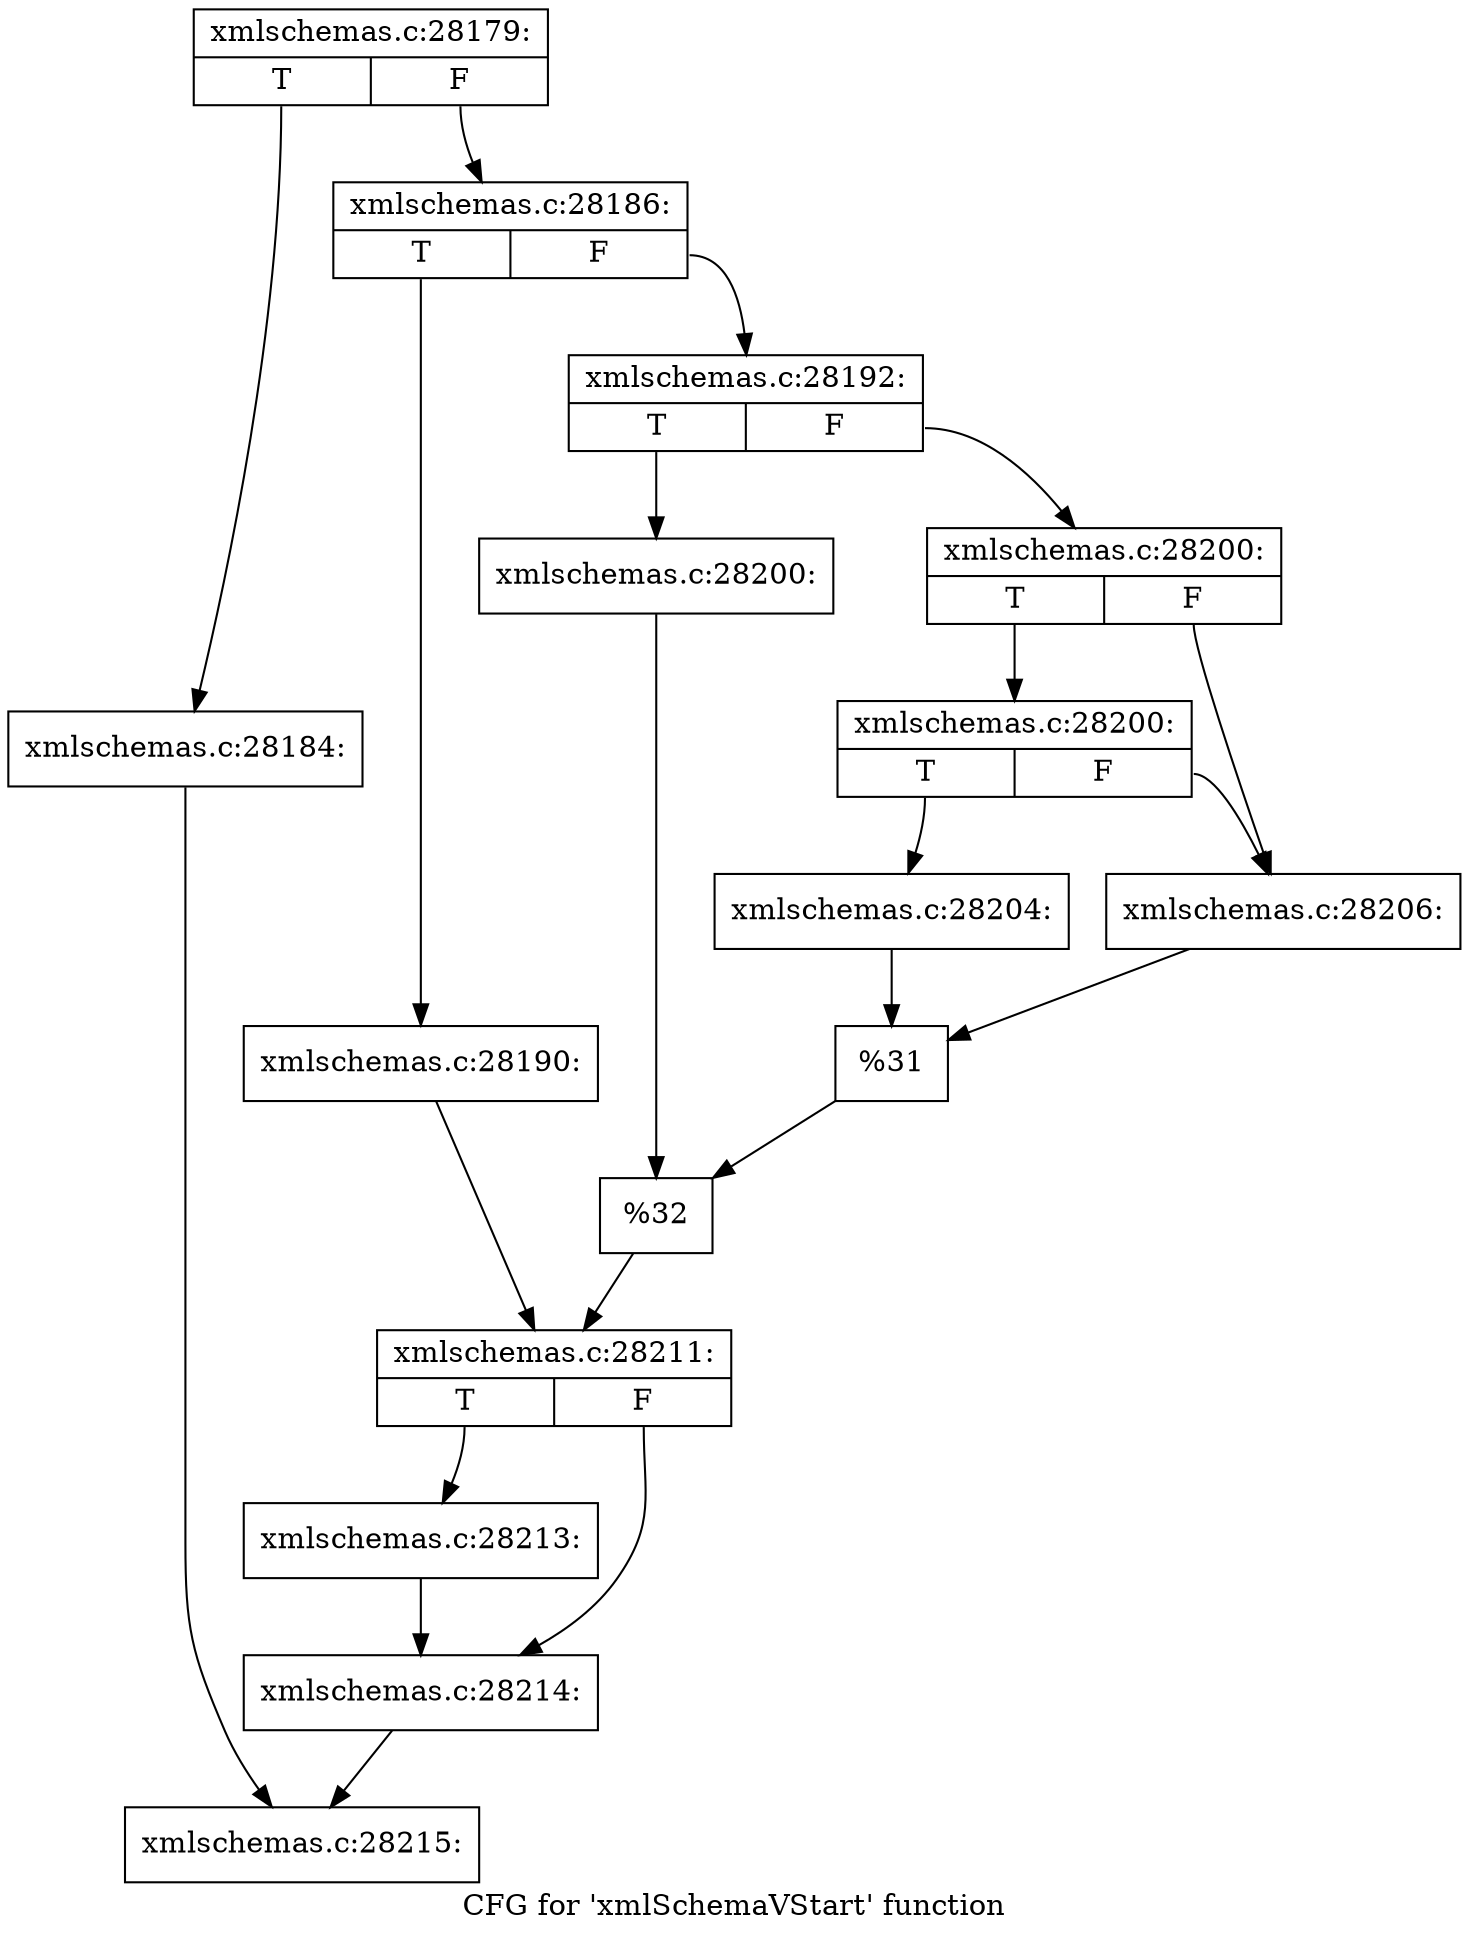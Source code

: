 digraph "CFG for 'xmlSchemaVStart' function" {
	label="CFG for 'xmlSchemaVStart' function";

	Node0x55d0266ff3b0 [shape=record,label="{xmlschemas.c:28179:|{<s0>T|<s1>F}}"];
	Node0x55d0266ff3b0:s0 -> Node0x55d02670bd10;
	Node0x55d0266ff3b0:s1 -> Node0x55d02670bd60;
	Node0x55d02670bd10 [shape=record,label="{xmlschemas.c:28184:}"];
	Node0x55d02670bd10 -> Node0x55d02670b490;
	Node0x55d02670bd60 [shape=record,label="{xmlschemas.c:28186:|{<s0>T|<s1>F}}"];
	Node0x55d02670bd60:s0 -> Node0x55d02670c2e0;
	Node0x55d02670bd60:s1 -> Node0x55d02670c380;
	Node0x55d02670c2e0 [shape=record,label="{xmlschemas.c:28190:}"];
	Node0x55d02670c2e0 -> Node0x55d02670c330;
	Node0x55d02670c380 [shape=record,label="{xmlschemas.c:28192:|{<s0>T|<s1>F}}"];
	Node0x55d02670c380:s0 -> Node0x55d02670d010;
	Node0x55d02670c380:s1 -> Node0x55d02670d0b0;
	Node0x55d02670d010 [shape=record,label="{xmlschemas.c:28200:}"];
	Node0x55d02670d010 -> Node0x55d02670d060;
	Node0x55d02670d0b0 [shape=record,label="{xmlschemas.c:28200:|{<s0>T|<s1>F}}"];
	Node0x55d02670d0b0:s0 -> Node0x55d02670d650;
	Node0x55d02670d0b0:s1 -> Node0x55d02670d600;
	Node0x55d02670d650 [shape=record,label="{xmlschemas.c:28200:|{<s0>T|<s1>F}}"];
	Node0x55d02670d650:s0 -> Node0x55d02670d560;
	Node0x55d02670d650:s1 -> Node0x55d02670d600;
	Node0x55d02670d560 [shape=record,label="{xmlschemas.c:28204:}"];
	Node0x55d02670d560 -> Node0x55d02670d5b0;
	Node0x55d02670d600 [shape=record,label="{xmlschemas.c:28206:}"];
	Node0x55d02670d600 -> Node0x55d02670d5b0;
	Node0x55d02670d5b0 [shape=record,label="{%31}"];
	Node0x55d02670d5b0 -> Node0x55d02670d060;
	Node0x55d02670d060 [shape=record,label="{%32}"];
	Node0x55d02670d060 -> Node0x55d02670c330;
	Node0x55d02670c330 [shape=record,label="{xmlschemas.c:28211:|{<s0>T|<s1>F}}"];
	Node0x55d02670c330:s0 -> Node0x55d02670ec90;
	Node0x55d02670c330:s1 -> Node0x55d02670ece0;
	Node0x55d02670ec90 [shape=record,label="{xmlschemas.c:28213:}"];
	Node0x55d02670ec90 -> Node0x55d02670ece0;
	Node0x55d02670ece0 [shape=record,label="{xmlschemas.c:28214:}"];
	Node0x55d02670ece0 -> Node0x55d02670b490;
	Node0x55d02670b490 [shape=record,label="{xmlschemas.c:28215:}"];
}
